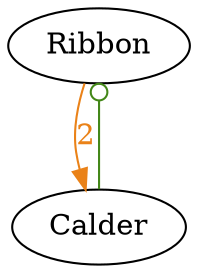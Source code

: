 digraph  {
Ribbon;
Calder;
Ribbon -> Calder  [color="#ea8218", fontcolor="#ea8218", key=0, label=2];
Calder -> Ribbon  [arrowhead=odot, color="#438718", key=0];
}
